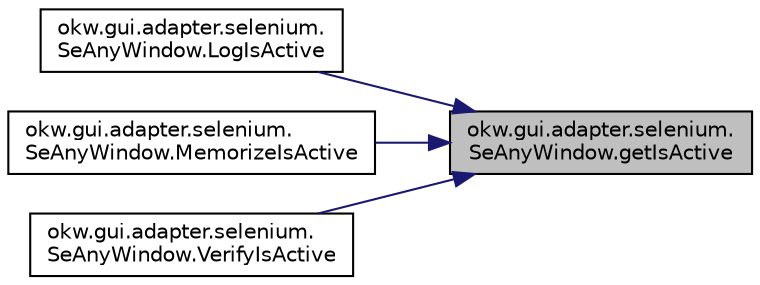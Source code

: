digraph "okw.gui.adapter.selenium.SeAnyWindow.getIsActive"
{
 // INTERACTIVE_SVG=YES
 // LATEX_PDF_SIZE
  edge [fontname="Helvetica",fontsize="10",labelfontname="Helvetica",labelfontsize="10"];
  node [fontname="Helvetica",fontsize="10",shape=record];
  rankdir="RL";
  Node121 [label="okw.gui.adapter.selenium.\lSeAnyWindow.getIsActive",height=0.2,width=0.4,color="black", fillcolor="grey75", style="filled", fontcolor="black",tooltip="Ermittelt, ob das aktuellen Objekt aktiv ist."];
  Node121 -> Node122 [dir="back",color="midnightblue",fontsize="10",style="solid",fontname="Helvetica"];
  Node122 [label="okw.gui.adapter.selenium.\lSeAnyWindow.LogIsActive",height=0.2,width=0.4,color="black", fillcolor="white", style="filled",URL="$classokw_1_1gui_1_1adapter_1_1selenium_1_1_se_any_window.html#a5f4b400e4aa9e68fd083ea205feb1c32",tooltip="Ermittelt, ob das aktuelle Objket Aktiv ist."];
  Node121 -> Node123 [dir="back",color="midnightblue",fontsize="10",style="solid",fontname="Helvetica"];
  Node123 [label="okw.gui.adapter.selenium.\lSeAnyWindow.MemorizeIsActive",height=0.2,width=0.4,color="black", fillcolor="white", style="filled",URL="$classokw_1_1gui_1_1adapter_1_1selenium_1_1_se_any_window.html#a4c220e499764b9b1523bee0e68727699",tooltip="Ermittelt für das Schlüsselwort MerkeIstAktive, ob das aktuelle Objekt aktiv ist."];
  Node121 -> Node124 [dir="back",color="midnightblue",fontsize="10",style="solid",fontname="Helvetica"];
  Node124 [label="okw.gui.adapter.selenium.\lSeAnyWindow.VerifyIsActive",height=0.2,width=0.4,color="black", fillcolor="white", style="filled",URL="$classokw_1_1gui_1_1adapter_1_1selenium_1_1_se_any_window.html#a6498c1c87ad98dc2cd7e601106023720",tooltip="Ermittelt/Prüft, ob das aktuelle Objekt aktiv ist."];
}
